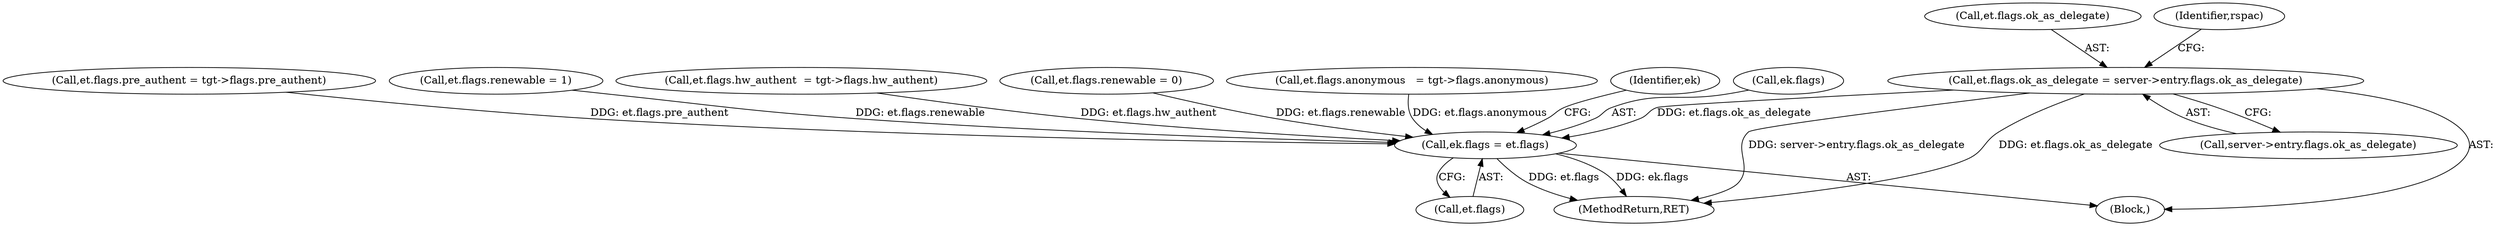 digraph "0_heimdal_b1e699103f08d6a0ca46a122193c9da65f6cf837_1@pointer" {
"1000622" [label="(Call,et.flags.ok_as_delegate = server->entry.flags.ok_as_delegate)"];
"1000856" [label="(Call,ek.flags = et.flags)"];
"1000135" [label="(Block,)"];
"1000857" [label="(Call,ek.flags)"];
"1000589" [label="(Call,et.flags.pre_authent = tgt->flags.pre_authent)"];
"1000405" [label="(Call,et.flags.renewable = 1)"];
"1000600" [label="(Call,et.flags.hw_authent  = tgt->flags.hw_authent)"];
"1000622" [label="(Call,et.flags.ok_as_delegate = server->entry.flags.ok_as_delegate)"];
"1000623" [label="(Call,et.flags.ok_as_delegate)"];
"1001122" [label="(MethodReturn,RET)"];
"1000582" [label="(Call,et.flags.renewable = 0)"];
"1000628" [label="(Call,server->entry.flags.ok_as_delegate)"];
"1000611" [label="(Call,et.flags.anonymous   = tgt->flags.anonymous)"];
"1000860" [label="(Call,et.flags)"];
"1000637" [label="(Identifier,rspac)"];
"1000865" [label="(Identifier,ek)"];
"1000856" [label="(Call,ek.flags = et.flags)"];
"1000622" -> "1000135"  [label="AST: "];
"1000622" -> "1000628"  [label="CFG: "];
"1000623" -> "1000622"  [label="AST: "];
"1000628" -> "1000622"  [label="AST: "];
"1000637" -> "1000622"  [label="CFG: "];
"1000622" -> "1001122"  [label="DDG: et.flags.ok_as_delegate"];
"1000622" -> "1001122"  [label="DDG: server->entry.flags.ok_as_delegate"];
"1000622" -> "1000856"  [label="DDG: et.flags.ok_as_delegate"];
"1000856" -> "1000135"  [label="AST: "];
"1000856" -> "1000860"  [label="CFG: "];
"1000857" -> "1000856"  [label="AST: "];
"1000860" -> "1000856"  [label="AST: "];
"1000865" -> "1000856"  [label="CFG: "];
"1000856" -> "1001122"  [label="DDG: ek.flags"];
"1000856" -> "1001122"  [label="DDG: et.flags"];
"1000589" -> "1000856"  [label="DDG: et.flags.pre_authent"];
"1000582" -> "1000856"  [label="DDG: et.flags.renewable"];
"1000405" -> "1000856"  [label="DDG: et.flags.renewable"];
"1000600" -> "1000856"  [label="DDG: et.flags.hw_authent"];
"1000611" -> "1000856"  [label="DDG: et.flags.anonymous"];
}

